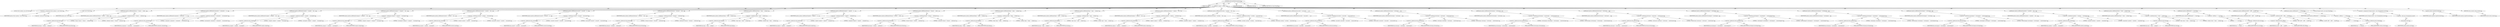 digraph "getCompileOptionsAsArray" {  
"111669149739" [label = <(METHOD,getCompileOptionsAsArray)<SUB>860</SUB>> ]
"115964117076" [label = <(PARAM,this)<SUB>860</SUB>> ]
"25769803896" [label = <(BLOCK,&lt;empty&gt;,&lt;empty&gt;)<SUB>860</SUB>> ]
"94489280559" [label = <(LOCAL,Vector options: java.util.Vector)<SUB>861</SUB>> ]
"30064771703" [label = <(&lt;operator&gt;.assignment,Vector options = new Vector())<SUB>861</SUB>> ]
"68719477235" [label = <(IDENTIFIER,options,Vector options = new Vector())<SUB>861</SUB>> ]
"30064771704" [label = <(&lt;operator&gt;.alloc,new Vector())<SUB>861</SUB>> ]
"30064771705" [label = <(&lt;init&gt;,new Vector())<SUB>861</SUB>> ]
"68719477236" [label = <(IDENTIFIER,options,new Vector())<SUB>861</SUB>> ]
"30064771706" [label = <(addElement,options.addElement(binary ? &quot;-binary&quot; : &quot;-nobin...)<SUB>863</SUB>> ]
"68719477237" [label = <(IDENTIFIER,options,options.addElement(binary ? &quot;-binary&quot; : &quot;-nobin...)<SUB>863</SUB>> ]
"30064771707" [label = <(&lt;operator&gt;.conditional,binary ? &quot;-binary&quot; : &quot;-nobinary&quot;)<SUB>863</SUB>> ]
"30064771708" [label = <(&lt;operator&gt;.fieldAccess,this.binary)<SUB>863</SUB>> ]
"68719477238" [label = <(IDENTIFIER,this,binary ? &quot;-binary&quot; : &quot;-nobinary&quot;)> ]
"55834574976" [label = <(FIELD_IDENTIFIER,binary,binary)<SUB>863</SUB>> ]
"90194313339" [label = <(LITERAL,&quot;-binary&quot;,binary ? &quot;-binary&quot; : &quot;-nobinary&quot;)<SUB>863</SUB>> ]
"90194313340" [label = <(LITERAL,&quot;-nobinary&quot;,binary ? &quot;-binary&quot; : &quot;-nobinary&quot;)<SUB>863</SUB>> ]
"30064771709" [label = <(addElement,options.addElement(comments ? &quot;-comments&quot; : &quot;-n...)<SUB>864</SUB>> ]
"68719477239" [label = <(IDENTIFIER,options,options.addElement(comments ? &quot;-comments&quot; : &quot;-n...)<SUB>864</SUB>> ]
"30064771710" [label = <(&lt;operator&gt;.conditional,comments ? &quot;-comments&quot; : &quot;-nocomments&quot;)<SUB>864</SUB>> ]
"30064771711" [label = <(&lt;operator&gt;.fieldAccess,this.comments)<SUB>864</SUB>> ]
"68719477240" [label = <(IDENTIFIER,this,comments ? &quot;-comments&quot; : &quot;-nocomments&quot;)> ]
"55834574977" [label = <(FIELD_IDENTIFIER,comments,comments)<SUB>864</SUB>> ]
"90194313341" [label = <(LITERAL,&quot;-comments&quot;,comments ? &quot;-comments&quot; : &quot;-nocomments&quot;)<SUB>864</SUB>> ]
"90194313342" [label = <(LITERAL,&quot;-nocomments&quot;,comments ? &quot;-comments&quot; : &quot;-nocomments&quot;)<SUB>864</SUB>> ]
"30064771712" [label = <(addElement,options.addElement(compile ? &quot;-compile&quot; : &quot;-noc...)<SUB>865</SUB>> ]
"68719477241" [label = <(IDENTIFIER,options,options.addElement(compile ? &quot;-compile&quot; : &quot;-noc...)<SUB>865</SUB>> ]
"30064771713" [label = <(&lt;operator&gt;.conditional,compile ? &quot;-compile&quot; : &quot;-nocompile&quot;)<SUB>865</SUB>> ]
"30064771714" [label = <(&lt;operator&gt;.fieldAccess,this.compile)<SUB>865</SUB>> ]
"68719477242" [label = <(IDENTIFIER,this,compile ? &quot;-compile&quot; : &quot;-nocompile&quot;)> ]
"55834574978" [label = <(FIELD_IDENTIFIER,compile,compile)<SUB>865</SUB>> ]
"90194313343" [label = <(LITERAL,&quot;-compile&quot;,compile ? &quot;-compile&quot; : &quot;-nocompile&quot;)<SUB>865</SUB>> ]
"90194313344" [label = <(LITERAL,&quot;-nocompile&quot;,compile ? &quot;-compile&quot; : &quot;-nocompile&quot;)<SUB>865</SUB>> ]
"30064771715" [label = <(addElement,options.addElement(compact ? &quot;-compact&quot; : &quot;-noc...)<SUB>866</SUB>> ]
"68719477243" [label = <(IDENTIFIER,options,options.addElement(compact ? &quot;-compact&quot; : &quot;-noc...)<SUB>866</SUB>> ]
"30064771716" [label = <(&lt;operator&gt;.conditional,compact ? &quot;-compact&quot; : &quot;-nocompact&quot;)<SUB>866</SUB>> ]
"30064771717" [label = <(&lt;operator&gt;.fieldAccess,this.compact)<SUB>866</SUB>> ]
"68719477244" [label = <(IDENTIFIER,this,compact ? &quot;-compact&quot; : &quot;-nocompact&quot;)> ]
"55834574979" [label = <(FIELD_IDENTIFIER,compact,compact)<SUB>866</SUB>> ]
"90194313345" [label = <(LITERAL,&quot;-compact&quot;,compact ? &quot;-compact&quot; : &quot;-nocompact&quot;)<SUB>866</SUB>> ]
"90194313346" [label = <(LITERAL,&quot;-nocompact&quot;,compact ? &quot;-compact&quot; : &quot;-nocompact&quot;)<SUB>866</SUB>> ]
"30064771718" [label = <(addElement,options.addElement(console ? &quot;-console&quot; : &quot;-noc...)<SUB>867</SUB>> ]
"68719477245" [label = <(IDENTIFIER,options,options.addElement(console ? &quot;-console&quot; : &quot;-noc...)<SUB>867</SUB>> ]
"30064771719" [label = <(&lt;operator&gt;.conditional,console ? &quot;-console&quot; : &quot;-noconsole&quot;)<SUB>867</SUB>> ]
"30064771720" [label = <(&lt;operator&gt;.fieldAccess,this.console)<SUB>867</SUB>> ]
"68719477246" [label = <(IDENTIFIER,this,console ? &quot;-console&quot; : &quot;-noconsole&quot;)> ]
"55834574980" [label = <(FIELD_IDENTIFIER,console,console)<SUB>867</SUB>> ]
"90194313347" [label = <(LITERAL,&quot;-console&quot;,console ? &quot;-console&quot; : &quot;-noconsole&quot;)<SUB>867</SUB>> ]
"90194313348" [label = <(LITERAL,&quot;-noconsole&quot;,console ? &quot;-console&quot; : &quot;-noconsole&quot;)<SUB>867</SUB>> ]
"30064771721" [label = <(addElement,options.addElement(crossref ? &quot;-crossref&quot; : &quot;-n...)<SUB>868</SUB>> ]
"68719477247" [label = <(IDENTIFIER,options,options.addElement(crossref ? &quot;-crossref&quot; : &quot;-n...)<SUB>868</SUB>> ]
"30064771722" [label = <(&lt;operator&gt;.conditional,crossref ? &quot;-crossref&quot; : &quot;-nocrossref&quot;)<SUB>868</SUB>> ]
"30064771723" [label = <(&lt;operator&gt;.fieldAccess,this.crossref)<SUB>868</SUB>> ]
"68719477248" [label = <(IDENTIFIER,this,crossref ? &quot;-crossref&quot; : &quot;-nocrossref&quot;)> ]
"55834574981" [label = <(FIELD_IDENTIFIER,crossref,crossref)<SUB>868</SUB>> ]
"90194313349" [label = <(LITERAL,&quot;-crossref&quot;,crossref ? &quot;-crossref&quot; : &quot;-nocrossref&quot;)<SUB>868</SUB>> ]
"90194313350" [label = <(LITERAL,&quot;-nocrossref&quot;,crossref ? &quot;-crossref&quot; : &quot;-nocrossref&quot;)<SUB>868</SUB>> ]
"30064771724" [label = <(addElement,options.addElement(decimal ? &quot;-decimal&quot; : &quot;-nod...)<SUB>869</SUB>> ]
"68719477249" [label = <(IDENTIFIER,options,options.addElement(decimal ? &quot;-decimal&quot; : &quot;-nod...)<SUB>869</SUB>> ]
"30064771725" [label = <(&lt;operator&gt;.conditional,decimal ? &quot;-decimal&quot; : &quot;-nodecimal&quot;)<SUB>869</SUB>> ]
"30064771726" [label = <(&lt;operator&gt;.fieldAccess,this.decimal)<SUB>869</SUB>> ]
"68719477250" [label = <(IDENTIFIER,this,decimal ? &quot;-decimal&quot; : &quot;-nodecimal&quot;)> ]
"55834574982" [label = <(FIELD_IDENTIFIER,decimal,decimal)<SUB>869</SUB>> ]
"90194313351" [label = <(LITERAL,&quot;-decimal&quot;,decimal ? &quot;-decimal&quot; : &quot;-nodecimal&quot;)<SUB>869</SUB>> ]
"90194313352" [label = <(LITERAL,&quot;-nodecimal&quot;,decimal ? &quot;-decimal&quot; : &quot;-nodecimal&quot;)<SUB>869</SUB>> ]
"30064771727" [label = <(addElement,options.addElement(diag ? &quot;-diag&quot; : &quot;-nodiag&quot;))<SUB>870</SUB>> ]
"68719477251" [label = <(IDENTIFIER,options,options.addElement(diag ? &quot;-diag&quot; : &quot;-nodiag&quot;))<SUB>870</SUB>> ]
"30064771728" [label = <(&lt;operator&gt;.conditional,diag ? &quot;-diag&quot; : &quot;-nodiag&quot;)<SUB>870</SUB>> ]
"30064771729" [label = <(&lt;operator&gt;.fieldAccess,this.diag)<SUB>870</SUB>> ]
"68719477252" [label = <(IDENTIFIER,this,diag ? &quot;-diag&quot; : &quot;-nodiag&quot;)> ]
"55834574983" [label = <(FIELD_IDENTIFIER,diag,diag)<SUB>870</SUB>> ]
"90194313353" [label = <(LITERAL,&quot;-diag&quot;,diag ? &quot;-diag&quot; : &quot;-nodiag&quot;)<SUB>870</SUB>> ]
"90194313354" [label = <(LITERAL,&quot;-nodiag&quot;,diag ? &quot;-diag&quot; : &quot;-nodiag&quot;)<SUB>870</SUB>> ]
"30064771730" [label = <(addElement,options.addElement(explicit ? &quot;-explicit&quot; : &quot;-n...)<SUB>871</SUB>> ]
"68719477253" [label = <(IDENTIFIER,options,options.addElement(explicit ? &quot;-explicit&quot; : &quot;-n...)<SUB>871</SUB>> ]
"30064771731" [label = <(&lt;operator&gt;.conditional,explicit ? &quot;-explicit&quot; : &quot;-noexplicit&quot;)<SUB>871</SUB>> ]
"30064771732" [label = <(&lt;operator&gt;.fieldAccess,this.explicit)<SUB>871</SUB>> ]
"68719477254" [label = <(IDENTIFIER,this,explicit ? &quot;-explicit&quot; : &quot;-noexplicit&quot;)> ]
"55834574984" [label = <(FIELD_IDENTIFIER,explicit,explicit)<SUB>871</SUB>> ]
"90194313355" [label = <(LITERAL,&quot;-explicit&quot;,explicit ? &quot;-explicit&quot; : &quot;-noexplicit&quot;)<SUB>871</SUB>> ]
"90194313356" [label = <(LITERAL,&quot;-noexplicit&quot;,explicit ? &quot;-explicit&quot; : &quot;-noexplicit&quot;)<SUB>871</SUB>> ]
"30064771733" [label = <(addElement,options.addElement(format ? &quot;-format&quot; : &quot;-nofor...)<SUB>872</SUB>> ]
"68719477255" [label = <(IDENTIFIER,options,options.addElement(format ? &quot;-format&quot; : &quot;-nofor...)<SUB>872</SUB>> ]
"30064771734" [label = <(&lt;operator&gt;.conditional,format ? &quot;-format&quot; : &quot;-noformat&quot;)<SUB>872</SUB>> ]
"30064771735" [label = <(&lt;operator&gt;.fieldAccess,this.format)<SUB>872</SUB>> ]
"68719477256" [label = <(IDENTIFIER,this,format ? &quot;-format&quot; : &quot;-noformat&quot;)> ]
"55834574985" [label = <(FIELD_IDENTIFIER,format,format)<SUB>872</SUB>> ]
"90194313357" [label = <(LITERAL,&quot;-format&quot;,format ? &quot;-format&quot; : &quot;-noformat&quot;)<SUB>872</SUB>> ]
"90194313358" [label = <(LITERAL,&quot;-noformat&quot;,format ? &quot;-format&quot; : &quot;-noformat&quot;)<SUB>872</SUB>> ]
"30064771736" [label = <(addElement,options.addElement(keep ? &quot;-keep&quot; : &quot;-nokeep&quot;))<SUB>873</SUB>> ]
"68719477257" [label = <(IDENTIFIER,options,options.addElement(keep ? &quot;-keep&quot; : &quot;-nokeep&quot;))<SUB>873</SUB>> ]
"30064771737" [label = <(&lt;operator&gt;.conditional,keep ? &quot;-keep&quot; : &quot;-nokeep&quot;)<SUB>873</SUB>> ]
"30064771738" [label = <(&lt;operator&gt;.fieldAccess,this.keep)<SUB>873</SUB>> ]
"68719477258" [label = <(IDENTIFIER,this,keep ? &quot;-keep&quot; : &quot;-nokeep&quot;)> ]
"55834574986" [label = <(FIELD_IDENTIFIER,keep,keep)<SUB>873</SUB>> ]
"90194313359" [label = <(LITERAL,&quot;-keep&quot;,keep ? &quot;-keep&quot; : &quot;-nokeep&quot;)<SUB>873</SUB>> ]
"90194313360" [label = <(LITERAL,&quot;-nokeep&quot;,keep ? &quot;-keep&quot; : &quot;-nokeep&quot;)<SUB>873</SUB>> ]
"30064771739" [label = <(addElement,options.addElement(logo ? &quot;-logo&quot; : &quot;-nologo&quot;))<SUB>874</SUB>> ]
"68719477259" [label = <(IDENTIFIER,options,options.addElement(logo ? &quot;-logo&quot; : &quot;-nologo&quot;))<SUB>874</SUB>> ]
"30064771740" [label = <(&lt;operator&gt;.conditional,logo ? &quot;-logo&quot; : &quot;-nologo&quot;)<SUB>874</SUB>> ]
"30064771741" [label = <(&lt;operator&gt;.fieldAccess,this.logo)<SUB>874</SUB>> ]
"68719477260" [label = <(IDENTIFIER,this,logo ? &quot;-logo&quot; : &quot;-nologo&quot;)> ]
"55834574987" [label = <(FIELD_IDENTIFIER,logo,logo)<SUB>874</SUB>> ]
"90194313361" [label = <(LITERAL,&quot;-logo&quot;,logo ? &quot;-logo&quot; : &quot;-nologo&quot;)<SUB>874</SUB>> ]
"90194313362" [label = <(LITERAL,&quot;-nologo&quot;,logo ? &quot;-logo&quot; : &quot;-nologo&quot;)<SUB>874</SUB>> ]
"30064771742" [label = <(addElement,options.addElement(replace ? &quot;-replace&quot; : &quot;-nor...)<SUB>875</SUB>> ]
"68719477261" [label = <(IDENTIFIER,options,options.addElement(replace ? &quot;-replace&quot; : &quot;-nor...)<SUB>875</SUB>> ]
"30064771743" [label = <(&lt;operator&gt;.conditional,replace ? &quot;-replace&quot; : &quot;-noreplace&quot;)<SUB>875</SUB>> ]
"30064771744" [label = <(&lt;operator&gt;.fieldAccess,this.replace)<SUB>875</SUB>> ]
"68719477262" [label = <(IDENTIFIER,this,replace ? &quot;-replace&quot; : &quot;-noreplace&quot;)> ]
"55834574988" [label = <(FIELD_IDENTIFIER,replace,replace)<SUB>875</SUB>> ]
"90194313363" [label = <(LITERAL,&quot;-replace&quot;,replace ? &quot;-replace&quot; : &quot;-noreplace&quot;)<SUB>875</SUB>> ]
"90194313364" [label = <(LITERAL,&quot;-noreplace&quot;,replace ? &quot;-replace&quot; : &quot;-noreplace&quot;)<SUB>875</SUB>> ]
"30064771745" [label = <(addElement,options.addElement(savelog ? &quot;-savelog&quot; : &quot;-nos...)<SUB>876</SUB>> ]
"68719477263" [label = <(IDENTIFIER,options,options.addElement(savelog ? &quot;-savelog&quot; : &quot;-nos...)<SUB>876</SUB>> ]
"30064771746" [label = <(&lt;operator&gt;.conditional,savelog ? &quot;-savelog&quot; : &quot;-nosavelog&quot;)<SUB>876</SUB>> ]
"30064771747" [label = <(&lt;operator&gt;.fieldAccess,this.savelog)<SUB>876</SUB>> ]
"68719477264" [label = <(IDENTIFIER,this,savelog ? &quot;-savelog&quot; : &quot;-nosavelog&quot;)> ]
"55834574989" [label = <(FIELD_IDENTIFIER,savelog,savelog)<SUB>876</SUB>> ]
"90194313365" [label = <(LITERAL,&quot;-savelog&quot;,savelog ? &quot;-savelog&quot; : &quot;-nosavelog&quot;)<SUB>876</SUB>> ]
"90194313366" [label = <(LITERAL,&quot;-nosavelog&quot;,savelog ? &quot;-savelog&quot; : &quot;-nosavelog&quot;)<SUB>876</SUB>> ]
"30064771748" [label = <(addElement,options.addElement(sourcedir ? &quot;-sourcedir&quot; : &quot;...)<SUB>877</SUB>> ]
"68719477265" [label = <(IDENTIFIER,options,options.addElement(sourcedir ? &quot;-sourcedir&quot; : &quot;...)<SUB>877</SUB>> ]
"30064771749" [label = <(&lt;operator&gt;.conditional,sourcedir ? &quot;-sourcedir&quot; : &quot;-nosourcedir&quot;)<SUB>877</SUB>> ]
"30064771750" [label = <(&lt;operator&gt;.fieldAccess,this.sourcedir)<SUB>877</SUB>> ]
"68719477266" [label = <(IDENTIFIER,this,sourcedir ? &quot;-sourcedir&quot; : &quot;-nosourcedir&quot;)> ]
"55834574990" [label = <(FIELD_IDENTIFIER,sourcedir,sourcedir)<SUB>877</SUB>> ]
"90194313367" [label = <(LITERAL,&quot;-sourcedir&quot;,sourcedir ? &quot;-sourcedir&quot; : &quot;-nosourcedir&quot;)<SUB>877</SUB>> ]
"90194313368" [label = <(LITERAL,&quot;-nosourcedir&quot;,sourcedir ? &quot;-sourcedir&quot; : &quot;-nosourcedir&quot;)<SUB>877</SUB>> ]
"30064771751" [label = <(addElement,options.addElement(strictargs ? &quot;-strictargs&quot; :...)<SUB>878</SUB>> ]
"68719477267" [label = <(IDENTIFIER,options,options.addElement(strictargs ? &quot;-strictargs&quot; :...)<SUB>878</SUB>> ]
"30064771752" [label = <(&lt;operator&gt;.conditional,strictargs ? &quot;-strictargs&quot; : &quot;-nostrictargs&quot;)<SUB>878</SUB>> ]
"30064771753" [label = <(&lt;operator&gt;.fieldAccess,this.strictargs)<SUB>878</SUB>> ]
"68719477268" [label = <(IDENTIFIER,this,strictargs ? &quot;-strictargs&quot; : &quot;-nostrictargs&quot;)> ]
"55834574991" [label = <(FIELD_IDENTIFIER,strictargs,strictargs)<SUB>878</SUB>> ]
"90194313369" [label = <(LITERAL,&quot;-strictargs&quot;,strictargs ? &quot;-strictargs&quot; : &quot;-nostrictargs&quot;)<SUB>878</SUB>> ]
"90194313370" [label = <(LITERAL,&quot;-nostrictargs&quot;,strictargs ? &quot;-strictargs&quot; : &quot;-nostrictargs&quot;)<SUB>878</SUB>> ]
"30064771754" [label = <(addElement,options.addElement(strictassign ? &quot;-strictassig...)<SUB>879</SUB>> ]
"68719477269" [label = <(IDENTIFIER,options,options.addElement(strictassign ? &quot;-strictassig...)<SUB>879</SUB>> ]
"30064771755" [label = <(&lt;operator&gt;.conditional,strictassign ? &quot;-strictassign&quot; : &quot;-nostrictassign&quot;)<SUB>879</SUB>> ]
"30064771756" [label = <(&lt;operator&gt;.fieldAccess,this.strictassign)<SUB>879</SUB>> ]
"68719477270" [label = <(IDENTIFIER,this,strictassign ? &quot;-strictassign&quot; : &quot;-nostrictassign&quot;)> ]
"55834574992" [label = <(FIELD_IDENTIFIER,strictassign,strictassign)<SUB>879</SUB>> ]
"90194313371" [label = <(LITERAL,&quot;-strictassign&quot;,strictassign ? &quot;-strictassign&quot; : &quot;-nostrictassign&quot;)<SUB>879</SUB>> ]
"90194313372" [label = <(LITERAL,&quot;-nostrictassign&quot;,strictassign ? &quot;-strictassign&quot; : &quot;-nostrictassign&quot;)<SUB>879</SUB>> ]
"30064771757" [label = <(addElement,options.addElement(strictcase ? &quot;-strictcase&quot; :...)<SUB>880</SUB>> ]
"68719477271" [label = <(IDENTIFIER,options,options.addElement(strictcase ? &quot;-strictcase&quot; :...)<SUB>880</SUB>> ]
"30064771758" [label = <(&lt;operator&gt;.conditional,strictcase ? &quot;-strictcase&quot; : &quot;-nostrictcase&quot;)<SUB>880</SUB>> ]
"30064771759" [label = <(&lt;operator&gt;.fieldAccess,this.strictcase)<SUB>880</SUB>> ]
"68719477272" [label = <(IDENTIFIER,this,strictcase ? &quot;-strictcase&quot; : &quot;-nostrictcase&quot;)> ]
"55834574993" [label = <(FIELD_IDENTIFIER,strictcase,strictcase)<SUB>880</SUB>> ]
"90194313373" [label = <(LITERAL,&quot;-strictcase&quot;,strictcase ? &quot;-strictcase&quot; : &quot;-nostrictcase&quot;)<SUB>880</SUB>> ]
"90194313374" [label = <(LITERAL,&quot;-nostrictcase&quot;,strictcase ? &quot;-strictcase&quot; : &quot;-nostrictcase&quot;)<SUB>880</SUB>> ]
"30064771760" [label = <(addElement,options.addElement(strictimport ? &quot;-strictimpor...)<SUB>881</SUB>> ]
"68719477273" [label = <(IDENTIFIER,options,options.addElement(strictimport ? &quot;-strictimpor...)<SUB>881</SUB>> ]
"30064771761" [label = <(&lt;operator&gt;.conditional,strictimport ? &quot;-strictimport&quot; : &quot;-nostrictimport&quot;)<SUB>881</SUB>> ]
"30064771762" [label = <(&lt;operator&gt;.fieldAccess,this.strictimport)<SUB>881</SUB>> ]
"68719477274" [label = <(IDENTIFIER,this,strictimport ? &quot;-strictimport&quot; : &quot;-nostrictimport&quot;)> ]
"55834574994" [label = <(FIELD_IDENTIFIER,strictimport,strictimport)<SUB>881</SUB>> ]
"90194313375" [label = <(LITERAL,&quot;-strictimport&quot;,strictimport ? &quot;-strictimport&quot; : &quot;-nostrictimport&quot;)<SUB>881</SUB>> ]
"90194313376" [label = <(LITERAL,&quot;-nostrictimport&quot;,strictimport ? &quot;-strictimport&quot; : &quot;-nostrictimport&quot;)<SUB>881</SUB>> ]
"30064771763" [label = <(addElement,options.addElement(strictprops ? &quot;-strictprops&quot;...)<SUB>882</SUB>> ]
"68719477275" [label = <(IDENTIFIER,options,options.addElement(strictprops ? &quot;-strictprops&quot;...)<SUB>882</SUB>> ]
"30064771764" [label = <(&lt;operator&gt;.conditional,strictprops ? &quot;-strictprops&quot; : &quot;-nostrictprops&quot;)<SUB>882</SUB>> ]
"30064771765" [label = <(&lt;operator&gt;.fieldAccess,this.strictprops)<SUB>882</SUB>> ]
"68719477276" [label = <(IDENTIFIER,this,strictprops ? &quot;-strictprops&quot; : &quot;-nostrictprops&quot;)> ]
"55834574995" [label = <(FIELD_IDENTIFIER,strictprops,strictprops)<SUB>882</SUB>> ]
"90194313377" [label = <(LITERAL,&quot;-strictprops&quot;,strictprops ? &quot;-strictprops&quot; : &quot;-nostrictprops&quot;)<SUB>882</SUB>> ]
"90194313378" [label = <(LITERAL,&quot;-nostrictprops&quot;,strictprops ? &quot;-strictprops&quot; : &quot;-nostrictprops&quot;)<SUB>882</SUB>> ]
"30064771766" [label = <(addElement,options.addElement(strictsignal ? &quot;-strictsigna...)<SUB>883</SUB>> ]
"68719477277" [label = <(IDENTIFIER,options,options.addElement(strictsignal ? &quot;-strictsigna...)<SUB>883</SUB>> ]
"30064771767" [label = <(&lt;operator&gt;.conditional,strictsignal ? &quot;-strictsignal&quot; : &quot;-nostrictsignal&quot;)<SUB>883</SUB>> ]
"30064771768" [label = <(&lt;operator&gt;.fieldAccess,this.strictsignal)<SUB>883</SUB>> ]
"68719477278" [label = <(IDENTIFIER,this,strictsignal ? &quot;-strictsignal&quot; : &quot;-nostrictsignal&quot;)> ]
"55834574996" [label = <(FIELD_IDENTIFIER,strictsignal,strictsignal)<SUB>883</SUB>> ]
"90194313379" [label = <(LITERAL,&quot;-strictsignal&quot;,strictsignal ? &quot;-strictsignal&quot; : &quot;-nostrictsignal&quot;)<SUB>883</SUB>> ]
"90194313380" [label = <(LITERAL,&quot;-nostrictsignal&quot;,strictsignal ? &quot;-strictsignal&quot; : &quot;-nostrictsignal&quot;)<SUB>883</SUB>> ]
"30064771769" [label = <(addElement,options.addElement(symbols ? &quot;-symbols&quot; : &quot;-nos...)<SUB>884</SUB>> ]
"68719477279" [label = <(IDENTIFIER,options,options.addElement(symbols ? &quot;-symbols&quot; : &quot;-nos...)<SUB>884</SUB>> ]
"30064771770" [label = <(&lt;operator&gt;.conditional,symbols ? &quot;-symbols&quot; : &quot;-nosymbols&quot;)<SUB>884</SUB>> ]
"30064771771" [label = <(&lt;operator&gt;.fieldAccess,this.symbols)<SUB>884</SUB>> ]
"68719477280" [label = <(IDENTIFIER,this,symbols ? &quot;-symbols&quot; : &quot;-nosymbols&quot;)> ]
"55834574997" [label = <(FIELD_IDENTIFIER,symbols,symbols)<SUB>884</SUB>> ]
"90194313381" [label = <(LITERAL,&quot;-symbols&quot;,symbols ? &quot;-symbols&quot; : &quot;-nosymbols&quot;)<SUB>884</SUB>> ]
"90194313382" [label = <(LITERAL,&quot;-nosymbols&quot;,symbols ? &quot;-symbols&quot; : &quot;-nosymbols&quot;)<SUB>884</SUB>> ]
"30064771772" [label = <(addElement,options.addElement(time ? &quot;-time&quot; : &quot;-notime&quot;))<SUB>885</SUB>> ]
"68719477281" [label = <(IDENTIFIER,options,options.addElement(time ? &quot;-time&quot; : &quot;-notime&quot;))<SUB>885</SUB>> ]
"30064771773" [label = <(&lt;operator&gt;.conditional,time ? &quot;-time&quot; : &quot;-notime&quot;)<SUB>885</SUB>> ]
"30064771774" [label = <(&lt;operator&gt;.fieldAccess,this.time)<SUB>885</SUB>> ]
"68719477282" [label = <(IDENTIFIER,this,time ? &quot;-time&quot; : &quot;-notime&quot;)> ]
"55834574998" [label = <(FIELD_IDENTIFIER,time,time)<SUB>885</SUB>> ]
"90194313383" [label = <(LITERAL,&quot;-time&quot;,time ? &quot;-time&quot; : &quot;-notime&quot;)<SUB>885</SUB>> ]
"90194313384" [label = <(LITERAL,&quot;-notime&quot;,time ? &quot;-time&quot; : &quot;-notime&quot;)<SUB>885</SUB>> ]
"30064771775" [label = <(addElement,options.addElement(&quot;-&quot; + trace))<SUB>886</SUB>> ]
"68719477283" [label = <(IDENTIFIER,options,options.addElement(&quot;-&quot; + trace))<SUB>886</SUB>> ]
"30064771776" [label = <(&lt;operator&gt;.addition,&quot;-&quot; + trace)<SUB>886</SUB>> ]
"90194313385" [label = <(LITERAL,&quot;-&quot;,&quot;-&quot; + trace)<SUB>886</SUB>> ]
"30064771777" [label = <(&lt;operator&gt;.fieldAccess,this.trace)<SUB>886</SUB>> ]
"68719477284" [label = <(IDENTIFIER,this,&quot;-&quot; + trace)> ]
"55834574999" [label = <(FIELD_IDENTIFIER,trace,trace)<SUB>886</SUB>> ]
"30064771778" [label = <(addElement,options.addElement(utf8 ? &quot;-utf8&quot; : &quot;-noutf8&quot;))<SUB>887</SUB>> ]
"68719477285" [label = <(IDENTIFIER,options,options.addElement(utf8 ? &quot;-utf8&quot; : &quot;-noutf8&quot;))<SUB>887</SUB>> ]
"30064771779" [label = <(&lt;operator&gt;.conditional,utf8 ? &quot;-utf8&quot; : &quot;-noutf8&quot;)<SUB>887</SUB>> ]
"30064771780" [label = <(&lt;operator&gt;.fieldAccess,this.utf8)<SUB>887</SUB>> ]
"68719477286" [label = <(IDENTIFIER,this,utf8 ? &quot;-utf8&quot; : &quot;-noutf8&quot;)> ]
"55834575000" [label = <(FIELD_IDENTIFIER,utf8,utf8)<SUB>887</SUB>> ]
"90194313386" [label = <(LITERAL,&quot;-utf8&quot;,utf8 ? &quot;-utf8&quot; : &quot;-noutf8&quot;)<SUB>887</SUB>> ]
"90194313387" [label = <(LITERAL,&quot;-noutf8&quot;,utf8 ? &quot;-utf8&quot; : &quot;-noutf8&quot;)<SUB>887</SUB>> ]
"30064771781" [label = <(addElement,options.addElement(&quot;-&quot; + verbose))<SUB>888</SUB>> ]
"68719477287" [label = <(IDENTIFIER,options,options.addElement(&quot;-&quot; + verbose))<SUB>888</SUB>> ]
"30064771782" [label = <(&lt;operator&gt;.addition,&quot;-&quot; + verbose)<SUB>888</SUB>> ]
"90194313388" [label = <(LITERAL,&quot;-&quot;,&quot;-&quot; + verbose)<SUB>888</SUB>> ]
"30064771783" [label = <(&lt;operator&gt;.fieldAccess,this.verbose)<SUB>888</SUB>> ]
"68719477288" [label = <(IDENTIFIER,this,&quot;-&quot; + verbose)> ]
"55834575001" [label = <(FIELD_IDENTIFIER,verbose,verbose)<SUB>888</SUB>> ]
"94489280560" [label = <(LOCAL,String[] results: java.lang.String[])<SUB>890</SUB>> ]
"30064771784" [label = <(&lt;operator&gt;.assignment,String[] results = new String[options.size()])<SUB>890</SUB>> ]
"68719477289" [label = <(IDENTIFIER,results,String[] results = new String[options.size()])<SUB>890</SUB>> ]
"30064771785" [label = <(&lt;operator&gt;.alloc,new String[options.size()])> ]
"30064771786" [label = <(size,options.size())<SUB>890</SUB>> ]
"68719477290" [label = <(IDENTIFIER,options,options.size())<SUB>890</SUB>> ]
"30064771787" [label = <(copyInto,options.copyInto(results))<SUB>892</SUB>> ]
"68719477291" [label = <(IDENTIFIER,options,options.copyInto(results))<SUB>892</SUB>> ]
"68719477292" [label = <(IDENTIFIER,results,options.copyInto(results))<SUB>892</SUB>> ]
"146028888065" [label = <(RETURN,return results;,return results;)<SUB>893</SUB>> ]
"68719477293" [label = <(IDENTIFIER,results,return results;)<SUB>893</SUB>> ]
"133143986303" [label = <(MODIFIER,PRIVATE)> ]
"133143986304" [label = <(MODIFIER,VIRTUAL)> ]
"128849018923" [label = <(METHOD_RETURN,java.lang.String[])<SUB>860</SUB>> ]
  "111669149739" -> "115964117076"  [ label = "AST: "] 
  "111669149739" -> "25769803896"  [ label = "AST: "] 
  "111669149739" -> "133143986303"  [ label = "AST: "] 
  "111669149739" -> "133143986304"  [ label = "AST: "] 
  "111669149739" -> "128849018923"  [ label = "AST: "] 
  "25769803896" -> "94489280559"  [ label = "AST: "] 
  "25769803896" -> "30064771703"  [ label = "AST: "] 
  "25769803896" -> "30064771705"  [ label = "AST: "] 
  "25769803896" -> "30064771706"  [ label = "AST: "] 
  "25769803896" -> "30064771709"  [ label = "AST: "] 
  "25769803896" -> "30064771712"  [ label = "AST: "] 
  "25769803896" -> "30064771715"  [ label = "AST: "] 
  "25769803896" -> "30064771718"  [ label = "AST: "] 
  "25769803896" -> "30064771721"  [ label = "AST: "] 
  "25769803896" -> "30064771724"  [ label = "AST: "] 
  "25769803896" -> "30064771727"  [ label = "AST: "] 
  "25769803896" -> "30064771730"  [ label = "AST: "] 
  "25769803896" -> "30064771733"  [ label = "AST: "] 
  "25769803896" -> "30064771736"  [ label = "AST: "] 
  "25769803896" -> "30064771739"  [ label = "AST: "] 
  "25769803896" -> "30064771742"  [ label = "AST: "] 
  "25769803896" -> "30064771745"  [ label = "AST: "] 
  "25769803896" -> "30064771748"  [ label = "AST: "] 
  "25769803896" -> "30064771751"  [ label = "AST: "] 
  "25769803896" -> "30064771754"  [ label = "AST: "] 
  "25769803896" -> "30064771757"  [ label = "AST: "] 
  "25769803896" -> "30064771760"  [ label = "AST: "] 
  "25769803896" -> "30064771763"  [ label = "AST: "] 
  "25769803896" -> "30064771766"  [ label = "AST: "] 
  "25769803896" -> "30064771769"  [ label = "AST: "] 
  "25769803896" -> "30064771772"  [ label = "AST: "] 
  "25769803896" -> "30064771775"  [ label = "AST: "] 
  "25769803896" -> "30064771778"  [ label = "AST: "] 
  "25769803896" -> "30064771781"  [ label = "AST: "] 
  "25769803896" -> "94489280560"  [ label = "AST: "] 
  "25769803896" -> "30064771784"  [ label = "AST: "] 
  "25769803896" -> "30064771787"  [ label = "AST: "] 
  "25769803896" -> "146028888065"  [ label = "AST: "] 
  "30064771703" -> "68719477235"  [ label = "AST: "] 
  "30064771703" -> "30064771704"  [ label = "AST: "] 
  "30064771705" -> "68719477236"  [ label = "AST: "] 
  "30064771706" -> "68719477237"  [ label = "AST: "] 
  "30064771706" -> "30064771707"  [ label = "AST: "] 
  "30064771707" -> "30064771708"  [ label = "AST: "] 
  "30064771707" -> "90194313339"  [ label = "AST: "] 
  "30064771707" -> "90194313340"  [ label = "AST: "] 
  "30064771708" -> "68719477238"  [ label = "AST: "] 
  "30064771708" -> "55834574976"  [ label = "AST: "] 
  "30064771709" -> "68719477239"  [ label = "AST: "] 
  "30064771709" -> "30064771710"  [ label = "AST: "] 
  "30064771710" -> "30064771711"  [ label = "AST: "] 
  "30064771710" -> "90194313341"  [ label = "AST: "] 
  "30064771710" -> "90194313342"  [ label = "AST: "] 
  "30064771711" -> "68719477240"  [ label = "AST: "] 
  "30064771711" -> "55834574977"  [ label = "AST: "] 
  "30064771712" -> "68719477241"  [ label = "AST: "] 
  "30064771712" -> "30064771713"  [ label = "AST: "] 
  "30064771713" -> "30064771714"  [ label = "AST: "] 
  "30064771713" -> "90194313343"  [ label = "AST: "] 
  "30064771713" -> "90194313344"  [ label = "AST: "] 
  "30064771714" -> "68719477242"  [ label = "AST: "] 
  "30064771714" -> "55834574978"  [ label = "AST: "] 
  "30064771715" -> "68719477243"  [ label = "AST: "] 
  "30064771715" -> "30064771716"  [ label = "AST: "] 
  "30064771716" -> "30064771717"  [ label = "AST: "] 
  "30064771716" -> "90194313345"  [ label = "AST: "] 
  "30064771716" -> "90194313346"  [ label = "AST: "] 
  "30064771717" -> "68719477244"  [ label = "AST: "] 
  "30064771717" -> "55834574979"  [ label = "AST: "] 
  "30064771718" -> "68719477245"  [ label = "AST: "] 
  "30064771718" -> "30064771719"  [ label = "AST: "] 
  "30064771719" -> "30064771720"  [ label = "AST: "] 
  "30064771719" -> "90194313347"  [ label = "AST: "] 
  "30064771719" -> "90194313348"  [ label = "AST: "] 
  "30064771720" -> "68719477246"  [ label = "AST: "] 
  "30064771720" -> "55834574980"  [ label = "AST: "] 
  "30064771721" -> "68719477247"  [ label = "AST: "] 
  "30064771721" -> "30064771722"  [ label = "AST: "] 
  "30064771722" -> "30064771723"  [ label = "AST: "] 
  "30064771722" -> "90194313349"  [ label = "AST: "] 
  "30064771722" -> "90194313350"  [ label = "AST: "] 
  "30064771723" -> "68719477248"  [ label = "AST: "] 
  "30064771723" -> "55834574981"  [ label = "AST: "] 
  "30064771724" -> "68719477249"  [ label = "AST: "] 
  "30064771724" -> "30064771725"  [ label = "AST: "] 
  "30064771725" -> "30064771726"  [ label = "AST: "] 
  "30064771725" -> "90194313351"  [ label = "AST: "] 
  "30064771725" -> "90194313352"  [ label = "AST: "] 
  "30064771726" -> "68719477250"  [ label = "AST: "] 
  "30064771726" -> "55834574982"  [ label = "AST: "] 
  "30064771727" -> "68719477251"  [ label = "AST: "] 
  "30064771727" -> "30064771728"  [ label = "AST: "] 
  "30064771728" -> "30064771729"  [ label = "AST: "] 
  "30064771728" -> "90194313353"  [ label = "AST: "] 
  "30064771728" -> "90194313354"  [ label = "AST: "] 
  "30064771729" -> "68719477252"  [ label = "AST: "] 
  "30064771729" -> "55834574983"  [ label = "AST: "] 
  "30064771730" -> "68719477253"  [ label = "AST: "] 
  "30064771730" -> "30064771731"  [ label = "AST: "] 
  "30064771731" -> "30064771732"  [ label = "AST: "] 
  "30064771731" -> "90194313355"  [ label = "AST: "] 
  "30064771731" -> "90194313356"  [ label = "AST: "] 
  "30064771732" -> "68719477254"  [ label = "AST: "] 
  "30064771732" -> "55834574984"  [ label = "AST: "] 
  "30064771733" -> "68719477255"  [ label = "AST: "] 
  "30064771733" -> "30064771734"  [ label = "AST: "] 
  "30064771734" -> "30064771735"  [ label = "AST: "] 
  "30064771734" -> "90194313357"  [ label = "AST: "] 
  "30064771734" -> "90194313358"  [ label = "AST: "] 
  "30064771735" -> "68719477256"  [ label = "AST: "] 
  "30064771735" -> "55834574985"  [ label = "AST: "] 
  "30064771736" -> "68719477257"  [ label = "AST: "] 
  "30064771736" -> "30064771737"  [ label = "AST: "] 
  "30064771737" -> "30064771738"  [ label = "AST: "] 
  "30064771737" -> "90194313359"  [ label = "AST: "] 
  "30064771737" -> "90194313360"  [ label = "AST: "] 
  "30064771738" -> "68719477258"  [ label = "AST: "] 
  "30064771738" -> "55834574986"  [ label = "AST: "] 
  "30064771739" -> "68719477259"  [ label = "AST: "] 
  "30064771739" -> "30064771740"  [ label = "AST: "] 
  "30064771740" -> "30064771741"  [ label = "AST: "] 
  "30064771740" -> "90194313361"  [ label = "AST: "] 
  "30064771740" -> "90194313362"  [ label = "AST: "] 
  "30064771741" -> "68719477260"  [ label = "AST: "] 
  "30064771741" -> "55834574987"  [ label = "AST: "] 
  "30064771742" -> "68719477261"  [ label = "AST: "] 
  "30064771742" -> "30064771743"  [ label = "AST: "] 
  "30064771743" -> "30064771744"  [ label = "AST: "] 
  "30064771743" -> "90194313363"  [ label = "AST: "] 
  "30064771743" -> "90194313364"  [ label = "AST: "] 
  "30064771744" -> "68719477262"  [ label = "AST: "] 
  "30064771744" -> "55834574988"  [ label = "AST: "] 
  "30064771745" -> "68719477263"  [ label = "AST: "] 
  "30064771745" -> "30064771746"  [ label = "AST: "] 
  "30064771746" -> "30064771747"  [ label = "AST: "] 
  "30064771746" -> "90194313365"  [ label = "AST: "] 
  "30064771746" -> "90194313366"  [ label = "AST: "] 
  "30064771747" -> "68719477264"  [ label = "AST: "] 
  "30064771747" -> "55834574989"  [ label = "AST: "] 
  "30064771748" -> "68719477265"  [ label = "AST: "] 
  "30064771748" -> "30064771749"  [ label = "AST: "] 
  "30064771749" -> "30064771750"  [ label = "AST: "] 
  "30064771749" -> "90194313367"  [ label = "AST: "] 
  "30064771749" -> "90194313368"  [ label = "AST: "] 
  "30064771750" -> "68719477266"  [ label = "AST: "] 
  "30064771750" -> "55834574990"  [ label = "AST: "] 
  "30064771751" -> "68719477267"  [ label = "AST: "] 
  "30064771751" -> "30064771752"  [ label = "AST: "] 
  "30064771752" -> "30064771753"  [ label = "AST: "] 
  "30064771752" -> "90194313369"  [ label = "AST: "] 
  "30064771752" -> "90194313370"  [ label = "AST: "] 
  "30064771753" -> "68719477268"  [ label = "AST: "] 
  "30064771753" -> "55834574991"  [ label = "AST: "] 
  "30064771754" -> "68719477269"  [ label = "AST: "] 
  "30064771754" -> "30064771755"  [ label = "AST: "] 
  "30064771755" -> "30064771756"  [ label = "AST: "] 
  "30064771755" -> "90194313371"  [ label = "AST: "] 
  "30064771755" -> "90194313372"  [ label = "AST: "] 
  "30064771756" -> "68719477270"  [ label = "AST: "] 
  "30064771756" -> "55834574992"  [ label = "AST: "] 
  "30064771757" -> "68719477271"  [ label = "AST: "] 
  "30064771757" -> "30064771758"  [ label = "AST: "] 
  "30064771758" -> "30064771759"  [ label = "AST: "] 
  "30064771758" -> "90194313373"  [ label = "AST: "] 
  "30064771758" -> "90194313374"  [ label = "AST: "] 
  "30064771759" -> "68719477272"  [ label = "AST: "] 
  "30064771759" -> "55834574993"  [ label = "AST: "] 
  "30064771760" -> "68719477273"  [ label = "AST: "] 
  "30064771760" -> "30064771761"  [ label = "AST: "] 
  "30064771761" -> "30064771762"  [ label = "AST: "] 
  "30064771761" -> "90194313375"  [ label = "AST: "] 
  "30064771761" -> "90194313376"  [ label = "AST: "] 
  "30064771762" -> "68719477274"  [ label = "AST: "] 
  "30064771762" -> "55834574994"  [ label = "AST: "] 
  "30064771763" -> "68719477275"  [ label = "AST: "] 
  "30064771763" -> "30064771764"  [ label = "AST: "] 
  "30064771764" -> "30064771765"  [ label = "AST: "] 
  "30064771764" -> "90194313377"  [ label = "AST: "] 
  "30064771764" -> "90194313378"  [ label = "AST: "] 
  "30064771765" -> "68719477276"  [ label = "AST: "] 
  "30064771765" -> "55834574995"  [ label = "AST: "] 
  "30064771766" -> "68719477277"  [ label = "AST: "] 
  "30064771766" -> "30064771767"  [ label = "AST: "] 
  "30064771767" -> "30064771768"  [ label = "AST: "] 
  "30064771767" -> "90194313379"  [ label = "AST: "] 
  "30064771767" -> "90194313380"  [ label = "AST: "] 
  "30064771768" -> "68719477278"  [ label = "AST: "] 
  "30064771768" -> "55834574996"  [ label = "AST: "] 
  "30064771769" -> "68719477279"  [ label = "AST: "] 
  "30064771769" -> "30064771770"  [ label = "AST: "] 
  "30064771770" -> "30064771771"  [ label = "AST: "] 
  "30064771770" -> "90194313381"  [ label = "AST: "] 
  "30064771770" -> "90194313382"  [ label = "AST: "] 
  "30064771771" -> "68719477280"  [ label = "AST: "] 
  "30064771771" -> "55834574997"  [ label = "AST: "] 
  "30064771772" -> "68719477281"  [ label = "AST: "] 
  "30064771772" -> "30064771773"  [ label = "AST: "] 
  "30064771773" -> "30064771774"  [ label = "AST: "] 
  "30064771773" -> "90194313383"  [ label = "AST: "] 
  "30064771773" -> "90194313384"  [ label = "AST: "] 
  "30064771774" -> "68719477282"  [ label = "AST: "] 
  "30064771774" -> "55834574998"  [ label = "AST: "] 
  "30064771775" -> "68719477283"  [ label = "AST: "] 
  "30064771775" -> "30064771776"  [ label = "AST: "] 
  "30064771776" -> "90194313385"  [ label = "AST: "] 
  "30064771776" -> "30064771777"  [ label = "AST: "] 
  "30064771777" -> "68719477284"  [ label = "AST: "] 
  "30064771777" -> "55834574999"  [ label = "AST: "] 
  "30064771778" -> "68719477285"  [ label = "AST: "] 
  "30064771778" -> "30064771779"  [ label = "AST: "] 
  "30064771779" -> "30064771780"  [ label = "AST: "] 
  "30064771779" -> "90194313386"  [ label = "AST: "] 
  "30064771779" -> "90194313387"  [ label = "AST: "] 
  "30064771780" -> "68719477286"  [ label = "AST: "] 
  "30064771780" -> "55834575000"  [ label = "AST: "] 
  "30064771781" -> "68719477287"  [ label = "AST: "] 
  "30064771781" -> "30064771782"  [ label = "AST: "] 
  "30064771782" -> "90194313388"  [ label = "AST: "] 
  "30064771782" -> "30064771783"  [ label = "AST: "] 
  "30064771783" -> "68719477288"  [ label = "AST: "] 
  "30064771783" -> "55834575001"  [ label = "AST: "] 
  "30064771784" -> "68719477289"  [ label = "AST: "] 
  "30064771784" -> "30064771785"  [ label = "AST: "] 
  "30064771785" -> "30064771786"  [ label = "AST: "] 
  "30064771786" -> "68719477290"  [ label = "AST: "] 
  "30064771787" -> "68719477291"  [ label = "AST: "] 
  "30064771787" -> "68719477292"  [ label = "AST: "] 
  "146028888065" -> "68719477293"  [ label = "AST: "] 
  "111669149739" -> "115964117076"  [ label = "DDG: "] 
}
